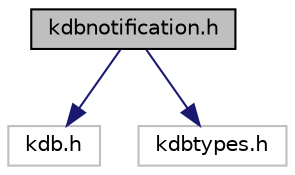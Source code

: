 digraph "kdbnotification.h"
{
 // LATEX_PDF_SIZE
  edge [fontname="Helvetica",fontsize="10",labelfontname="Helvetica",labelfontsize="10"];
  node [fontname="Helvetica",fontsize="10",shape=record];
  Node1 [label="kdbnotification.h",height=0.2,width=0.4,color="black", fillcolor="grey75", style="filled", fontcolor="black",tooltip="Elektra-Notification structures and declarations for application developers."];
  Node1 -> Node2 [color="midnightblue",fontsize="10",style="solid"];
  Node2 [label="kdb.h",height=0.2,width=0.4,color="grey75", fillcolor="white", style="filled",tooltip=" "];
  Node1 -> Node3 [color="midnightblue",fontsize="10",style="solid"];
  Node3 [label="kdbtypes.h",height=0.2,width=0.4,color="grey75", fillcolor="white", style="filled",tooltip=" "];
}
